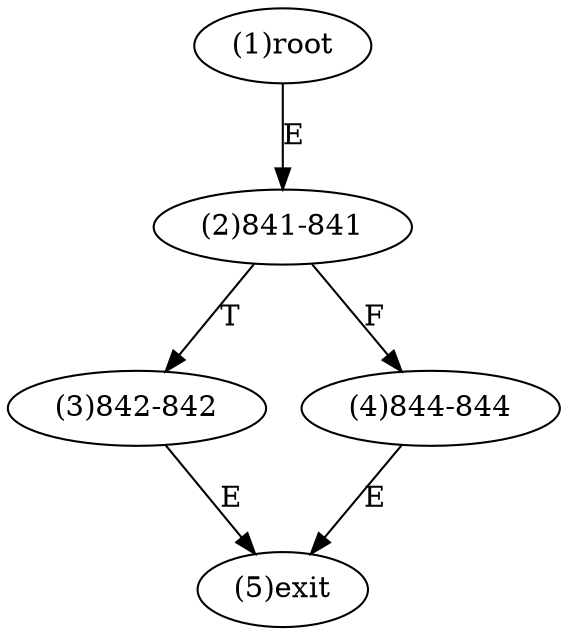 digraph "" { 
1[ label="(1)root"];
2[ label="(2)841-841"];
3[ label="(3)842-842"];
4[ label="(4)844-844"];
5[ label="(5)exit"];
1->2[ label="E"];
2->4[ label="F"];
2->3[ label="T"];
3->5[ label="E"];
4->5[ label="E"];
}